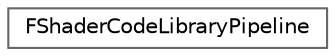 digraph "Graphical Class Hierarchy"
{
 // INTERACTIVE_SVG=YES
 // LATEX_PDF_SIZE
  bgcolor="transparent";
  edge [fontname=Helvetica,fontsize=10,labelfontname=Helvetica,labelfontsize=10];
  node [fontname=Helvetica,fontsize=10,shape=box,height=0.2,width=0.4];
  rankdir="LR";
  Node0 [id="Node000000",label="FShaderCodeLibraryPipeline",height=0.2,width=0.4,color="grey40", fillcolor="white", style="filled",URL="$d8/d6b/structFShaderCodeLibraryPipeline.html",tooltip=" "];
}
